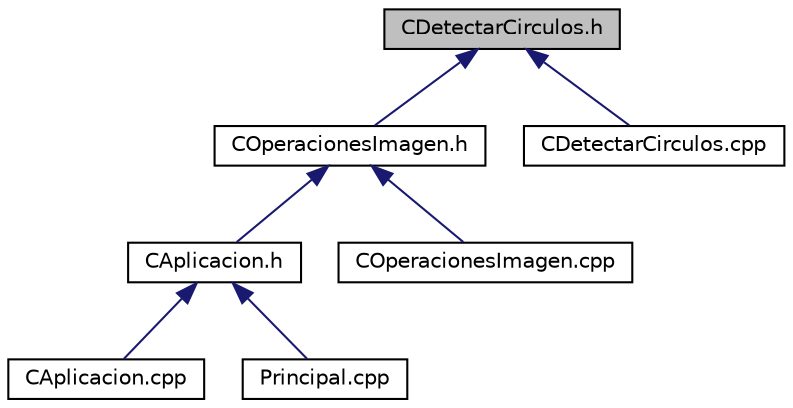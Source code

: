 digraph "CDetectarCirculos.h"
{
  edge [fontname="Helvetica",fontsize="10",labelfontname="Helvetica",labelfontsize="10"];
  node [fontname="Helvetica",fontsize="10",shape=record];
  Node1 [label="CDetectarCirculos.h",height=0.2,width=0.4,color="black", fillcolor="grey75", style="filled", fontcolor="black"];
  Node1 -> Node2 [dir="back",color="midnightblue",fontsize="10",style="solid"];
  Node2 [label="COperacionesImagen.h",height=0.2,width=0.4,color="black", fillcolor="white", style="filled",URL="$COperacionesImagen_8h.html"];
  Node2 -> Node3 [dir="back",color="midnightblue",fontsize="10",style="solid"];
  Node3 [label="CAplicacion.h",height=0.2,width=0.4,color="black", fillcolor="white", style="filled",URL="$CAplicacion_8h.html"];
  Node3 -> Node4 [dir="back",color="midnightblue",fontsize="10",style="solid"];
  Node4 [label="CAplicacion.cpp",height=0.2,width=0.4,color="black", fillcolor="white", style="filled",URL="$CAplicacion_8cpp.html"];
  Node3 -> Node5 [dir="back",color="midnightblue",fontsize="10",style="solid"];
  Node5 [label="Principal.cpp",height=0.2,width=0.4,color="black", fillcolor="white", style="filled",URL="$Principal_8cpp.html"];
  Node2 -> Node6 [dir="back",color="midnightblue",fontsize="10",style="solid"];
  Node6 [label="COperacionesImagen.cpp",height=0.2,width=0.4,color="black", fillcolor="white", style="filled",URL="$COperacionesImagen_8cpp.html"];
  Node1 -> Node7 [dir="back",color="midnightblue",fontsize="10",style="solid"];
  Node7 [label="CDetectarCirculos.cpp",height=0.2,width=0.4,color="black", fillcolor="white", style="filled",URL="$CDetectarCirculos_8cpp.html"];
}
